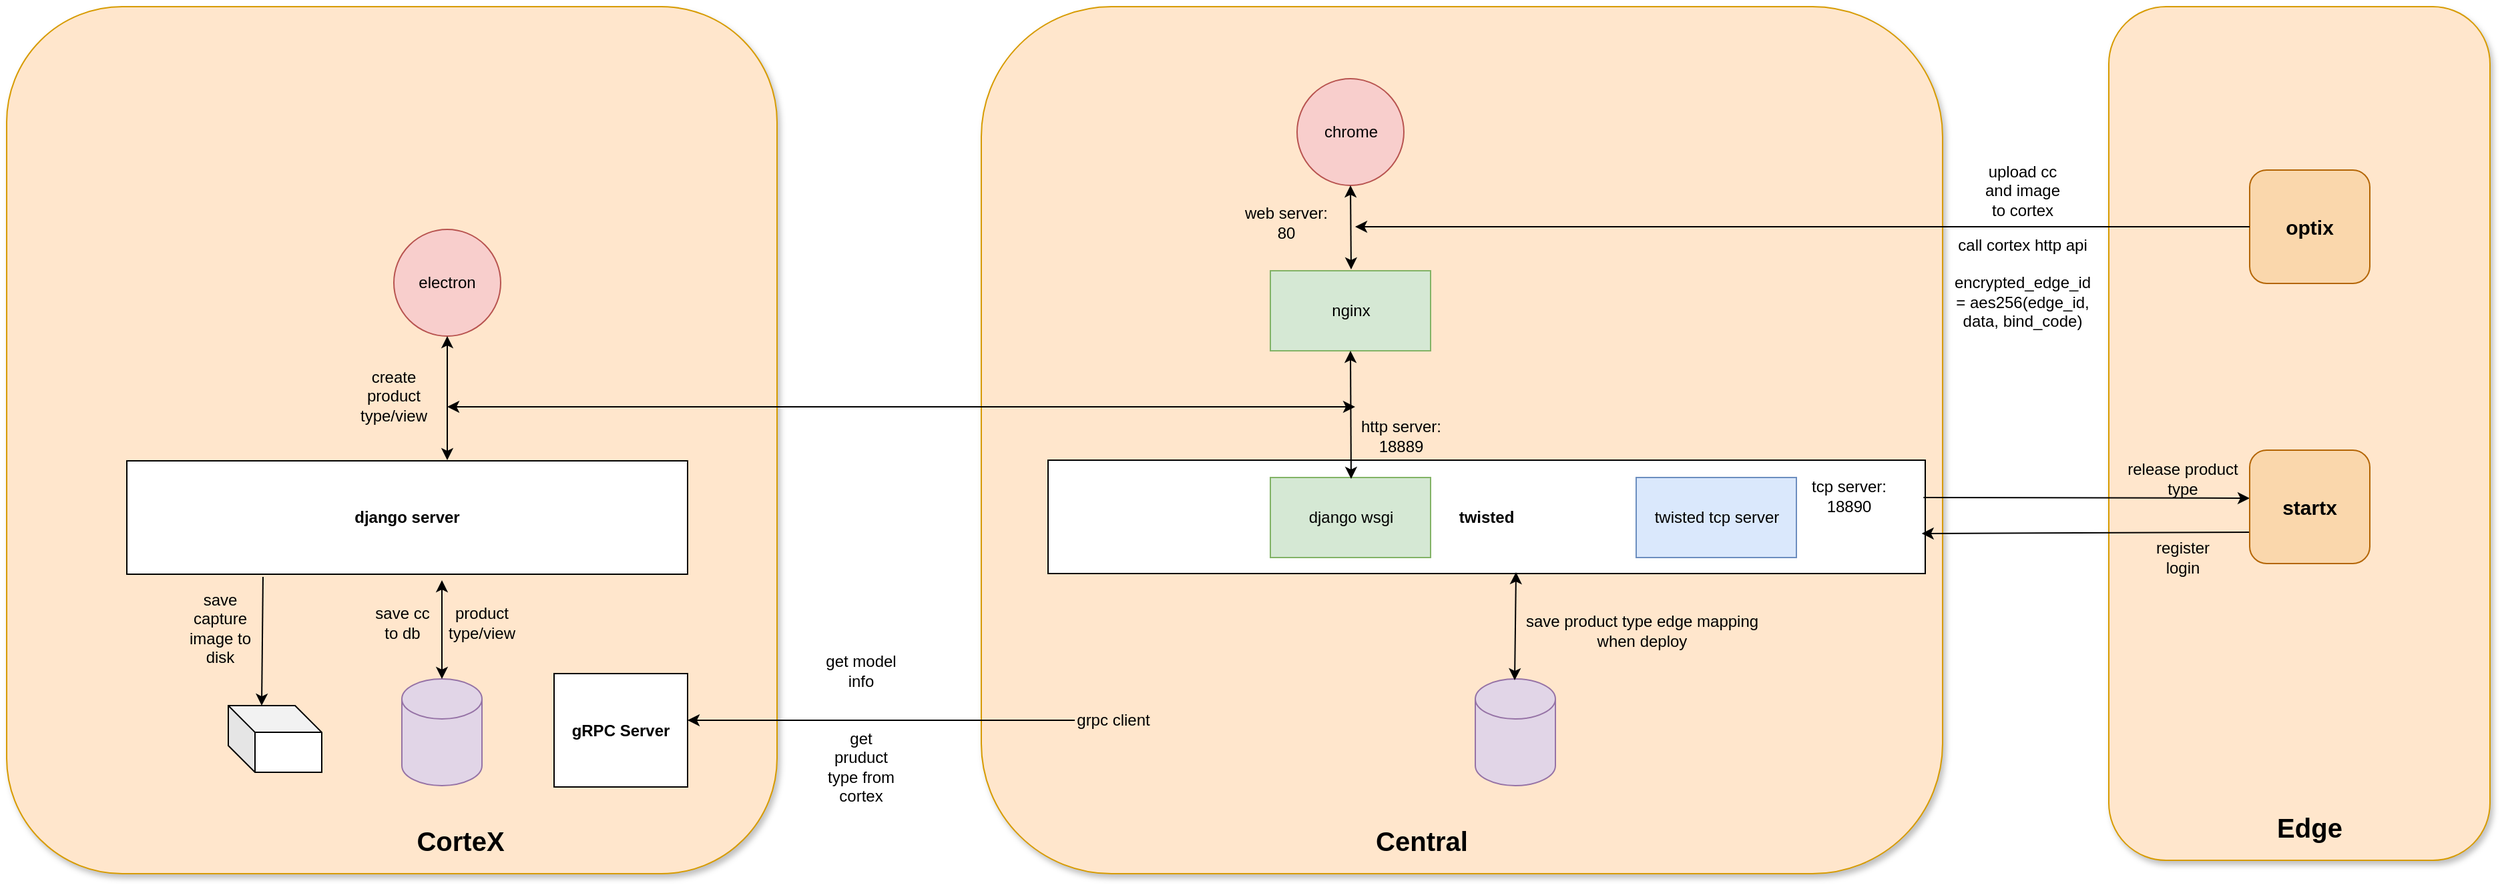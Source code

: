 <mxfile version="24.8.6">
  <diagram name="第 1 页" id="PzokZFdOADGy7_pB55ky">
    <mxGraphModel dx="2105" dy="983" grid="1" gridSize="10" guides="1" tooltips="1" connect="1" arrows="1" fold="1" page="1" pageScale="1" pageWidth="3300" pageHeight="4681" math="0" shadow="0">
      <root>
        <mxCell id="0" />
        <mxCell id="1" parent="0" />
        <mxCell id="ArdMYgsBvblEmgynCt6V-97" value="" style="rounded=1;whiteSpace=wrap;html=1;fillColor=#ffe6cc;strokeColor=#d79b00;glass=0;shadow=1;" parent="1" vertex="1">
          <mxGeometry x="2294.5" y="1320" width="285.5" height="640" as="geometry" />
        </mxCell>
        <mxCell id="ArdMYgsBvblEmgynCt6V-98" value="" style="rounded=1;whiteSpace=wrap;html=1;fillColor=#ffe6cc;strokeColor=#d79b00;shadow=1;" parent="1" vertex="1">
          <mxGeometry x="1450" y="1320" width="720" height="650" as="geometry" />
        </mxCell>
        <mxCell id="ArdMYgsBvblEmgynCt6V-99" value="&lt;b&gt;twisted&lt;/b&gt;" style="rounded=0;whiteSpace=wrap;html=1;fontSize=12;fontStyle=0;fontColor=default;fontFamily=Helvetica;" parent="1" vertex="1">
          <mxGeometry x="1500" y="1660" width="657" height="85" as="geometry" />
        </mxCell>
        <mxCell id="ArdMYgsBvblEmgynCt6V-109" value="Central" style="text;strokeColor=none;align=center;fillColor=none;html=1;verticalAlign=middle;whiteSpace=wrap;rounded=0;fontSize=20;fontStyle=1" parent="1" vertex="1">
          <mxGeometry x="1750" y="1930" width="60" height="30" as="geometry" />
        </mxCell>
        <mxCell id="ArdMYgsBvblEmgynCt6V-110" value="Edge" style="text;strokeColor=none;align=center;fillColor=none;html=1;verticalAlign=middle;whiteSpace=wrap;rounded=0;fontSize=20;fontStyle=1" parent="1" vertex="1">
          <mxGeometry x="2415" y="1920" width="60" height="30" as="geometry" />
        </mxCell>
        <mxCell id="ArdMYgsBvblEmgynCt6V-118" value="upload cc and image to cortex" style="text;strokeColor=none;align=center;fillColor=none;html=1;verticalAlign=middle;whiteSpace=wrap;rounded=0;" parent="1" vertex="1">
          <mxGeometry x="2200" y="1442.5" width="60" height="30" as="geometry" />
        </mxCell>
        <mxCell id="ArdMYgsBvblEmgynCt6V-123" value="release product type" style="text;strokeColor=none;align=center;fillColor=none;html=1;verticalAlign=middle;whiteSpace=wrap;rounded=0;" parent="1" vertex="1">
          <mxGeometry x="2300" y="1658.5" width="100" height="30" as="geometry" />
        </mxCell>
        <mxCell id="ArdMYgsBvblEmgynCt6V-127" value="tcp server: 18890" style="text;strokeColor=none;align=center;fillColor=none;html=1;verticalAlign=middle;whiteSpace=wrap;rounded=0;" parent="1" vertex="1">
          <mxGeometry x="2070" y="1672" width="60" height="30" as="geometry" />
        </mxCell>
        <mxCell id="ArdMYgsBvblEmgynCt6V-131" value="chrome" style="ellipse;whiteSpace=wrap;html=1;aspect=fixed;fillColor=#f8cecc;strokeColor=#b85450;" parent="1" vertex="1">
          <mxGeometry x="1686.5" y="1374" width="80" height="80" as="geometry" />
        </mxCell>
        <mxCell id="ArdMYgsBvblEmgynCt6V-132" value="" style="endArrow=classic;startArrow=classic;html=1;rounded=0;exitX=0.5;exitY=1;exitDx=0;exitDy=0;" parent="1" source="ArdMYgsBvblEmgynCt6V-131" edge="1">
          <mxGeometry width="50" height="50" relative="1" as="geometry">
            <mxPoint x="2300" y="1664" as="sourcePoint" />
            <mxPoint x="1727" y="1517" as="targetPoint" />
          </mxGeometry>
        </mxCell>
        <mxCell id="ArdMYgsBvblEmgynCt6V-134" value="web server: 80" style="text;strokeColor=none;align=center;fillColor=none;html=1;verticalAlign=middle;whiteSpace=wrap;rounded=0;" parent="1" vertex="1">
          <mxGeometry x="1640" y="1467" width="77" height="30" as="geometry" />
        </mxCell>
        <mxCell id="ArdMYgsBvblEmgynCt6V-137" value="django wsgi" style="rounded=0;whiteSpace=wrap;html=1;fillColor=#d5e8d4;strokeColor=#82b366;" parent="1" vertex="1">
          <mxGeometry x="1666.5" y="1673" width="120" height="60" as="geometry" />
        </mxCell>
        <mxCell id="ArdMYgsBvblEmgynCt6V-138" value="twisted tcp server" style="rounded=0;whiteSpace=wrap;html=1;fillColor=#dae8fc;strokeColor=#6c8ebf;" parent="1" vertex="1">
          <mxGeometry x="1940.5" y="1673" width="120" height="60" as="geometry" />
        </mxCell>
        <mxCell id="ArdMYgsBvblEmgynCt6V-142" value="nginx" style="rounded=0;whiteSpace=wrap;html=1;fillColor=#d5e8d4;strokeColor=#82b366;" parent="1" vertex="1">
          <mxGeometry x="1666.5" y="1518" width="120" height="60" as="geometry" />
        </mxCell>
        <mxCell id="ArdMYgsBvblEmgynCt6V-143" value="" style="endArrow=classic;startArrow=classic;html=1;rounded=0;exitX=0.5;exitY=1;exitDx=0;exitDy=0;" parent="1" edge="1" source="ArdMYgsBvblEmgynCt6V-142">
          <mxGeometry width="50" height="50" relative="1" as="geometry">
            <mxPoint x="1727" y="1611" as="sourcePoint" />
            <mxPoint x="1727" y="1674" as="targetPoint" />
          </mxGeometry>
        </mxCell>
        <mxCell id="ArdMYgsBvblEmgynCt6V-144" value="http server: 18889" style="text;strokeColor=none;align=center;fillColor=none;html=1;verticalAlign=middle;whiteSpace=wrap;rounded=0;" parent="1" vertex="1">
          <mxGeometry x="1726" y="1627" width="77" height="30" as="geometry" />
        </mxCell>
        <mxCell id="ArdMYgsBvblEmgynCt6V-145" value="" style="rounded=1;whiteSpace=wrap;html=1;fillColor=#ffe6cc;strokeColor=#d79b00;shadow=1;" parent="1" vertex="1">
          <mxGeometry x="720" y="1320" width="577" height="650" as="geometry" />
        </mxCell>
        <mxCell id="ArdMYgsBvblEmgynCt6V-146" value="&lt;b&gt;gRPC Server&lt;/b&gt;" style="rounded=0;whiteSpace=wrap;html=1;fontSize=12;fontStyle=0;fontColor=default;fontFamily=Helvetica;" parent="1" vertex="1">
          <mxGeometry x="1130" y="1820" width="100" height="85" as="geometry" />
        </mxCell>
        <mxCell id="ArdMYgsBvblEmgynCt6V-152" value="CorteX" style="text;strokeColor=none;align=center;fillColor=none;html=1;verticalAlign=middle;whiteSpace=wrap;rounded=0;fontSize=20;fontStyle=1" parent="1" vertex="1">
          <mxGeometry x="1030" y="1929.5" width="60" height="30" as="geometry" />
        </mxCell>
        <mxCell id="ArdMYgsBvblEmgynCt6V-153" value="" style="shape=cylinder3;whiteSpace=wrap;html=1;boundedLbl=1;backgroundOutline=1;size=15;fillColor=#e1d5e7;strokeColor=#9673a6;" parent="1" vertex="1">
          <mxGeometry x="1016" y="1824" width="60" height="80" as="geometry" />
        </mxCell>
        <mxCell id="ArdMYgsBvblEmgynCt6V-154" value="" style="endArrow=classic;startArrow=classic;html=1;rounded=0;" parent="1" source="ArdMYgsBvblEmgynCt6V-153" edge="1">
          <mxGeometry width="50" height="50" relative="1" as="geometry">
            <mxPoint x="1616" y="1893.32" as="sourcePoint" />
            <mxPoint x="1046" y="1750" as="targetPoint" />
          </mxGeometry>
        </mxCell>
        <mxCell id="ArdMYgsBvblEmgynCt6V-163" value="electron" style="ellipse;whiteSpace=wrap;html=1;aspect=fixed;fillColor=#f8cecc;strokeColor=#b85450;" parent="1" vertex="1">
          <mxGeometry x="1010" y="1487" width="80" height="80" as="geometry" />
        </mxCell>
        <mxCell id="ArdMYgsBvblEmgynCt6V-164" value="" style="endArrow=classic;startArrow=classic;html=1;rounded=0;exitX=0.5;exitY=1;exitDx=0;exitDy=0;" parent="1" source="ArdMYgsBvblEmgynCt6V-163" edge="1">
          <mxGeometry width="50" height="50" relative="1" as="geometry">
            <mxPoint x="1620" y="1697" as="sourcePoint" />
            <mxPoint x="1050" y="1660" as="targetPoint" />
          </mxGeometry>
        </mxCell>
        <mxCell id="ArdMYgsBvblEmgynCt6V-175" value="&lt;b&gt;django server&lt;/b&gt;" style="rounded=0;whiteSpace=wrap;html=1;fontSize=12;fontStyle=0;fontColor=default;fontFamily=Helvetica;" parent="1" vertex="1">
          <mxGeometry x="810" y="1660.5" width="420" height="85" as="geometry" />
        </mxCell>
        <mxCell id="ArdMYgsBvblEmgynCt6V-177" value="product type/view" style="text;strokeColor=none;align=center;fillColor=none;html=1;verticalAlign=middle;whiteSpace=wrap;rounded=0;" parent="1" vertex="1">
          <mxGeometry x="1046" y="1767" width="60" height="30" as="geometry" />
        </mxCell>
        <mxCell id="xq7-DkZQs1Acq1c8sGdA-1" value="&lt;b&gt;&lt;font style=&quot;font-size: 15px;&quot;&gt;optix&lt;/font&gt;&lt;/b&gt;" style="rounded=1;whiteSpace=wrap;html=1;fontSize=12;fontStyle=0;fontFamily=Helvetica;fillColor=#fad7ac;strokeColor=#b46504;" parent="1" vertex="1">
          <mxGeometry x="2400" y="1442.5" width="90" height="85" as="geometry" />
        </mxCell>
        <mxCell id="xq7-DkZQs1Acq1c8sGdA-3" value="" style="endArrow=classic;html=1;rounded=0;entryX=0.996;entryY=0.647;entryDx=0;entryDy=0;entryPerimeter=0;exitX=0.005;exitY=0.628;exitDx=0;exitDy=0;exitPerimeter=0;" parent="1" target="ArdMYgsBvblEmgynCt6V-99" edge="1">
          <mxGeometry width="50" height="50" relative="1" as="geometry">
            <mxPoint x="2401.055" y="1713.961" as="sourcePoint" />
            <mxPoint x="2740" y="1500" as="targetPoint" />
          </mxGeometry>
        </mxCell>
        <mxCell id="xq7-DkZQs1Acq1c8sGdA-7" value="" style="endArrow=classic;html=1;rounded=0;entryX=1;entryY=0.353;entryDx=0;entryDy=0;entryPerimeter=0;" parent="1" edge="1">
          <mxGeometry width="50" height="50" relative="1" as="geometry">
            <mxPoint x="1520" y="1855" as="sourcePoint" />
            <mxPoint x="1230" y="1855.005" as="targetPoint" />
          </mxGeometry>
        </mxCell>
        <mxCell id="xq7-DkZQs1Acq1c8sGdA-8" value="get pruduct type from cortex" style="text;strokeColor=none;align=center;fillColor=none;html=1;verticalAlign=middle;whiteSpace=wrap;rounded=0;" parent="1" vertex="1">
          <mxGeometry x="1330" y="1874.5" width="60" height="30" as="geometry" />
        </mxCell>
        <mxCell id="xq7-DkZQs1Acq1c8sGdA-9" value="create product type/view" style="text;strokeColor=none;align=center;fillColor=none;html=1;verticalAlign=middle;whiteSpace=wrap;rounded=0;" parent="1" vertex="1">
          <mxGeometry x="980" y="1597" width="60" height="30" as="geometry" />
        </mxCell>
        <mxCell id="xq7-DkZQs1Acq1c8sGdA-10" value="save cc to db" style="text;strokeColor=none;align=center;fillColor=none;html=1;verticalAlign=middle;whiteSpace=wrap;rounded=0;" parent="1" vertex="1">
          <mxGeometry x="989.5" y="1767" width="53" height="30" as="geometry" />
        </mxCell>
        <mxCell id="xq7-DkZQs1Acq1c8sGdA-16" value="" style="shape=cylinder3;whiteSpace=wrap;html=1;boundedLbl=1;backgroundOutline=1;size=15;fillColor=#e1d5e7;strokeColor=#9673a6;" parent="1" vertex="1">
          <mxGeometry x="1820" y="1824" width="60" height="80" as="geometry" />
        </mxCell>
        <mxCell id="xq7-DkZQs1Acq1c8sGdA-17" value="" style="endArrow=classic;startArrow=classic;html=1;rounded=0;entryX=0.058;entryY=0.959;entryDx=0;entryDy=0;entryPerimeter=0;" parent="1" edge="1">
          <mxGeometry width="50" height="50" relative="1" as="geometry">
            <mxPoint x="1849.5" y="1825" as="sourcePoint" />
            <mxPoint x="1850.5" y="1744" as="targetPoint" />
          </mxGeometry>
        </mxCell>
        <mxCell id="xq7-DkZQs1Acq1c8sGdA-18" value="save product type edge mapping when deploy" style="text;strokeColor=none;align=center;fillColor=none;html=1;verticalAlign=middle;whiteSpace=wrap;rounded=0;" parent="1" vertex="1">
          <mxGeometry x="1850" y="1773" width="189.5" height="30" as="geometry" />
        </mxCell>
        <mxCell id="xq7-DkZQs1Acq1c8sGdA-25" value="" style="endArrow=classic;html=1;rounded=0;exitX=0.998;exitY=0.329;exitDx=0;exitDy=0;exitPerimeter=0;entryX=1;entryY=1;entryDx=0;entryDy=0;" parent="1" source="ArdMYgsBvblEmgynCt6V-99" target="ArdMYgsBvblEmgynCt6V-123" edge="1">
          <mxGeometry width="50" height="50" relative="1" as="geometry">
            <mxPoint x="2150" y="1710" as="sourcePoint" />
            <mxPoint x="2200" y="1660" as="targetPoint" />
          </mxGeometry>
        </mxCell>
        <mxCell id="y02z2JQXuIzH-TiVJOg5-1" value="" style="endArrow=classic;html=1;rounded=0;exitX=0;exitY=0.5;exitDx=0;exitDy=0;" parent="1" source="xq7-DkZQs1Acq1c8sGdA-1" edge="1">
          <mxGeometry width="50" height="50" relative="1" as="geometry">
            <mxPoint x="1930" y="1610" as="sourcePoint" />
            <mxPoint x="1730" y="1485" as="targetPoint" />
          </mxGeometry>
        </mxCell>
        <mxCell id="y02z2JQXuIzH-TiVJOg5-2" value="&lt;b&gt;&lt;font style=&quot;font-size: 15px;&quot;&gt;startx&lt;/font&gt;&lt;/b&gt;" style="rounded=1;whiteSpace=wrap;html=1;fontSize=12;fontStyle=0;fontFamily=Helvetica;fillColor=#fad7ac;strokeColor=#b46504;" parent="1" vertex="1">
          <mxGeometry x="2400" y="1652.5" width="90" height="85" as="geometry" />
        </mxCell>
        <mxCell id="y02z2JQXuIzH-TiVJOg5-3" value="register&lt;div&gt;login&lt;/div&gt;" style="text;strokeColor=none;align=center;fillColor=none;html=1;verticalAlign=middle;whiteSpace=wrap;rounded=0;" parent="1" vertex="1">
          <mxGeometry x="2300" y="1717.5" width="100" height="30" as="geometry" />
        </mxCell>
        <mxCell id="y02z2JQXuIzH-TiVJOg5-5" value="grpc client" style="text;strokeColor=none;align=center;fillColor=none;html=1;verticalAlign=middle;whiteSpace=wrap;rounded=0;" parent="1" vertex="1">
          <mxGeometry x="1519" y="1840" width="60" height="30" as="geometry" />
        </mxCell>
        <mxCell id="y02z2JQXuIzH-TiVJOg5-7" value="" style="shape=cube;whiteSpace=wrap;html=1;boundedLbl=1;backgroundOutline=1;darkOpacity=0.05;darkOpacity2=0.1;" parent="1" vertex="1">
          <mxGeometry x="886" y="1844.03" width="70" height="50" as="geometry" />
        </mxCell>
        <mxCell id="y02z2JQXuIzH-TiVJOg5-8" value="" style="endArrow=classic;html=1;rounded=0;entryX=0;entryY=0;entryDx=25;entryDy=0;entryPerimeter=0;exitX=0.277;exitY=0.982;exitDx=0;exitDy=0;exitPerimeter=0;" parent="1" target="y02z2JQXuIzH-TiVJOg5-7" edge="1">
          <mxGeometry width="50" height="50" relative="1" as="geometry">
            <mxPoint x="911.989" y="1747.5" as="sourcePoint" />
            <mxPoint x="950" y="1594.03" as="targetPoint" />
          </mxGeometry>
        </mxCell>
        <mxCell id="y02z2JQXuIzH-TiVJOg5-9" value="save capture image to disk" style="text;strokeColor=none;align=center;fillColor=none;html=1;verticalAlign=middle;whiteSpace=wrap;rounded=0;" parent="1" vertex="1">
          <mxGeometry x="850" y="1771.03" width="60" height="30" as="geometry" />
        </mxCell>
        <mxCell id="BE4VmYY5CBbPXhqa7DNP-2" value="" style="endArrow=classic;startArrow=classic;html=1;rounded=0;" edge="1" parent="1">
          <mxGeometry width="50" height="50" relative="1" as="geometry">
            <mxPoint x="1050" y="1620" as="sourcePoint" />
            <mxPoint x="1730" y="1620" as="targetPoint" />
          </mxGeometry>
        </mxCell>
        <mxCell id="BE4VmYY5CBbPXhqa7DNP-3" value="call cortex http api&lt;div&gt;&lt;br&gt;&lt;/div&gt;&lt;div&gt;encrypted_edge_id = aes256(edge_id, data, bind_code)&lt;/div&gt;" style="text;strokeColor=none;align=center;fillColor=none;html=1;verticalAlign=middle;whiteSpace=wrap;rounded=0;" vertex="1" parent="1">
          <mxGeometry x="2200" y="1512" width="60" height="30" as="geometry" />
        </mxCell>
        <mxCell id="BE4VmYY5CBbPXhqa7DNP-5" value="get model info" style="text;strokeColor=none;align=center;fillColor=none;html=1;verticalAlign=middle;whiteSpace=wrap;rounded=0;" vertex="1" parent="1">
          <mxGeometry x="1330" y="1803" width="60" height="30" as="geometry" />
        </mxCell>
      </root>
    </mxGraphModel>
  </diagram>
</mxfile>
